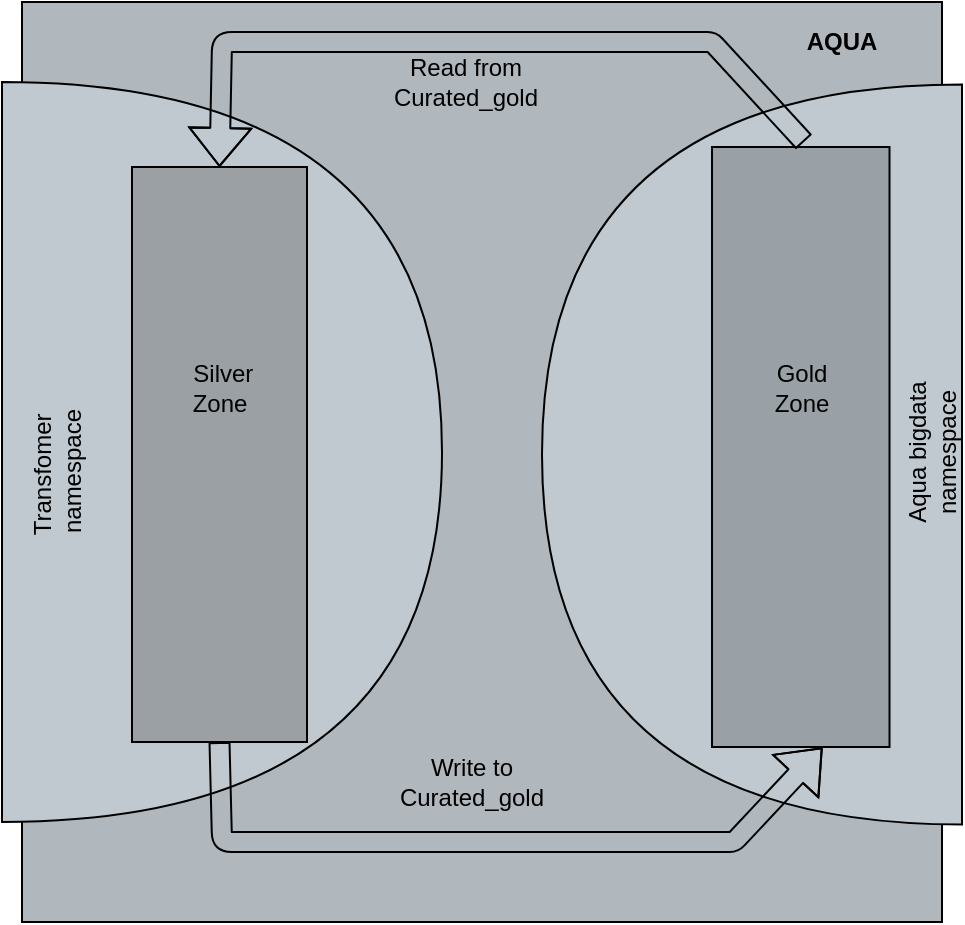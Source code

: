 <mxfile version="14.4.9" type="github">
  <diagram id="wNn8iT0Lav6W_vQZD9Cr" name="Page-1">
    <mxGraphModel dx="1038" dy="548" grid="1" gridSize="10" guides="1" tooltips="1" connect="1" arrows="1" fold="1" page="1" pageScale="1" pageWidth="850" pageHeight="1100" math="0" shadow="0">
      <root>
        <mxCell id="0" />
        <mxCell id="1" parent="0" />
        <mxCell id="aP3M64-0cu4lGdGA6tg_-1" value="" style="whiteSpace=wrap;html=1;aspect=fixed;fillColor=#B0b7bd;" vertex="1" parent="1">
          <mxGeometry x="130" y="90" width="460" height="460" as="geometry" />
        </mxCell>
        <mxCell id="aP3M64-0cu4lGdGA6tg_-22" value="" style="shape=or;whiteSpace=wrap;html=1;fillColor=#Bfc9cf;direction=west;" vertex="1" parent="1">
          <mxGeometry x="390" y="131.25" width="210" height="370" as="geometry" />
        </mxCell>
        <mxCell id="aP3M64-0cu4lGdGA6tg_-19" value="" style="shape=or;whiteSpace=wrap;html=1;fillColor=#Bfc9cf;" vertex="1" parent="1">
          <mxGeometry x="120" y="130" width="220" height="370" as="geometry" />
        </mxCell>
        <mxCell id="aP3M64-0cu4lGdGA6tg_-4" value="" style="rounded=0;whiteSpace=wrap;html=1;fillColor=#9ba0a4;rotation=90;" vertex="1" parent="1">
          <mxGeometry x="85" y="272.5" width="287.5" height="87.5" as="geometry" />
        </mxCell>
        <mxCell id="aP3M64-0cu4lGdGA6tg_-5" value="" style="rounded=0;whiteSpace=wrap;html=1;fillColor=#99a1a6;rotation=90;" vertex="1" parent="1">
          <mxGeometry x="369.38" y="268.13" width="300" height="88.75" as="geometry" />
        </mxCell>
        <mxCell id="aP3M64-0cu4lGdGA6tg_-6" value="&lt;b&gt;AQUA&lt;/b&gt;" style="text;html=1;strokeColor=none;fillColor=none;align=center;verticalAlign=middle;whiteSpace=wrap;rounded=0;" vertex="1" parent="1">
          <mxGeometry x="520" y="100" width="40" height="20" as="geometry" />
        </mxCell>
        <mxCell id="aP3M64-0cu4lGdGA6tg_-7" value="Gold Zone" style="text;html=1;strokeColor=none;fillColor=none;align=center;verticalAlign=middle;whiteSpace=wrap;rounded=0;" vertex="1" parent="1">
          <mxGeometry x="500" y="272.5" width="40" height="20" as="geometry" />
        </mxCell>
        <mxCell id="aP3M64-0cu4lGdGA6tg_-8" value="&amp;nbsp;Silver Zone" style="text;html=1;strokeColor=none;fillColor=none;align=center;verticalAlign=middle;whiteSpace=wrap;rounded=0;" vertex="1" parent="1">
          <mxGeometry x="208.75" y="272.5" width="40" height="20" as="geometry" />
        </mxCell>
        <mxCell id="aP3M64-0cu4lGdGA6tg_-11" value="" style="shape=flexArrow;endArrow=classic;html=1;exitX=1;exitY=0.5;exitDx=0;exitDy=0;entryX=1.001;entryY=0.378;entryDx=0;entryDy=0;entryPerimeter=0;" edge="1" parent="1" source="aP3M64-0cu4lGdGA6tg_-4" target="aP3M64-0cu4lGdGA6tg_-5">
          <mxGeometry width="50" height="50" relative="1" as="geometry">
            <mxPoint x="490" y="605" as="sourcePoint" />
            <mxPoint x="520" y="580" as="targetPoint" />
            <Array as="points">
              <mxPoint x="230" y="510" />
              <mxPoint x="360" y="510" />
              <mxPoint x="486" y="510" />
            </Array>
          </mxGeometry>
        </mxCell>
        <mxCell id="aP3M64-0cu4lGdGA6tg_-14" value="" style="shape=flexArrow;endArrow=classic;html=1;entryX=0;entryY=0.5;entryDx=0;entryDy=0;" edge="1" parent="1" target="aP3M64-0cu4lGdGA6tg_-4">
          <mxGeometry width="50" height="50" relative="1" as="geometry">
            <mxPoint x="521" y="160" as="sourcePoint" />
            <mxPoint x="230" y="145" as="targetPoint" />
            <Array as="points">
              <mxPoint x="475" y="110" />
              <mxPoint x="230" y="110" />
            </Array>
          </mxGeometry>
        </mxCell>
        <mxCell id="aP3M64-0cu4lGdGA6tg_-15" value="" style="edgeLabel;html=1;align=center;verticalAlign=middle;resizable=0;points=[];fillColor=#E6E6E6;" vertex="1" connectable="0" parent="aP3M64-0cu4lGdGA6tg_-14">
          <mxGeometry x="0.478" y="3" relative="1" as="geometry">
            <mxPoint x="42" y="-3" as="offset" />
          </mxGeometry>
        </mxCell>
        <mxCell id="aP3M64-0cu4lGdGA6tg_-17" value="Read from Curated_gold" style="text;html=1;strokeColor=none;fillColor=none;align=center;verticalAlign=middle;whiteSpace=wrap;rounded=0;" vertex="1" parent="1">
          <mxGeometry x="312.5" y="120" width="77.5" height="20" as="geometry" />
        </mxCell>
        <mxCell id="aP3M64-0cu4lGdGA6tg_-18" value="Write to Curated_gold" style="text;html=1;strokeColor=none;fillColor=none;align=center;verticalAlign=middle;whiteSpace=wrap;rounded=0;" vertex="1" parent="1">
          <mxGeometry x="320" y="470" width="70" height="20" as="geometry" />
        </mxCell>
        <mxCell id="aP3M64-0cu4lGdGA6tg_-21" value="Transfomer&amp;nbsp;&lt;br&gt;namespace" style="text;html=1;strokeColor=none;fillColor=none;align=center;verticalAlign=middle;whiteSpace=wrap;rounded=0;rotation=270;" vertex="1" parent="1">
          <mxGeometry x="92.5" y="312.5" width="110" height="25" as="geometry" />
        </mxCell>
        <mxCell id="aP3M64-0cu4lGdGA6tg_-24" value="Aqua bigdata&lt;br&gt;namespace" style="text;html=1;strokeColor=none;fillColor=none;align=center;verticalAlign=middle;whiteSpace=wrap;rounded=0;rotation=270;" vertex="1" parent="1">
          <mxGeometry x="530" y="302.5" width="110" height="25" as="geometry" />
        </mxCell>
      </root>
    </mxGraphModel>
  </diagram>
</mxfile>
